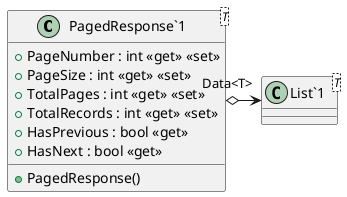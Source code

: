 @startuml
class "PagedResponse`1"<T> {
    + PageNumber : int <<get>> <<set>>
    + PageSize : int <<get>> <<set>>
    + TotalPages : int <<get>> <<set>>
    + TotalRecords : int <<get>> <<set>>
    + HasPrevious : bool <<get>>
    + HasNext : bool <<get>>
    + PagedResponse()
}
class "List`1"<T> {
}
"PagedResponse`1" o-> "Data<T>" "List`1"
@enduml

